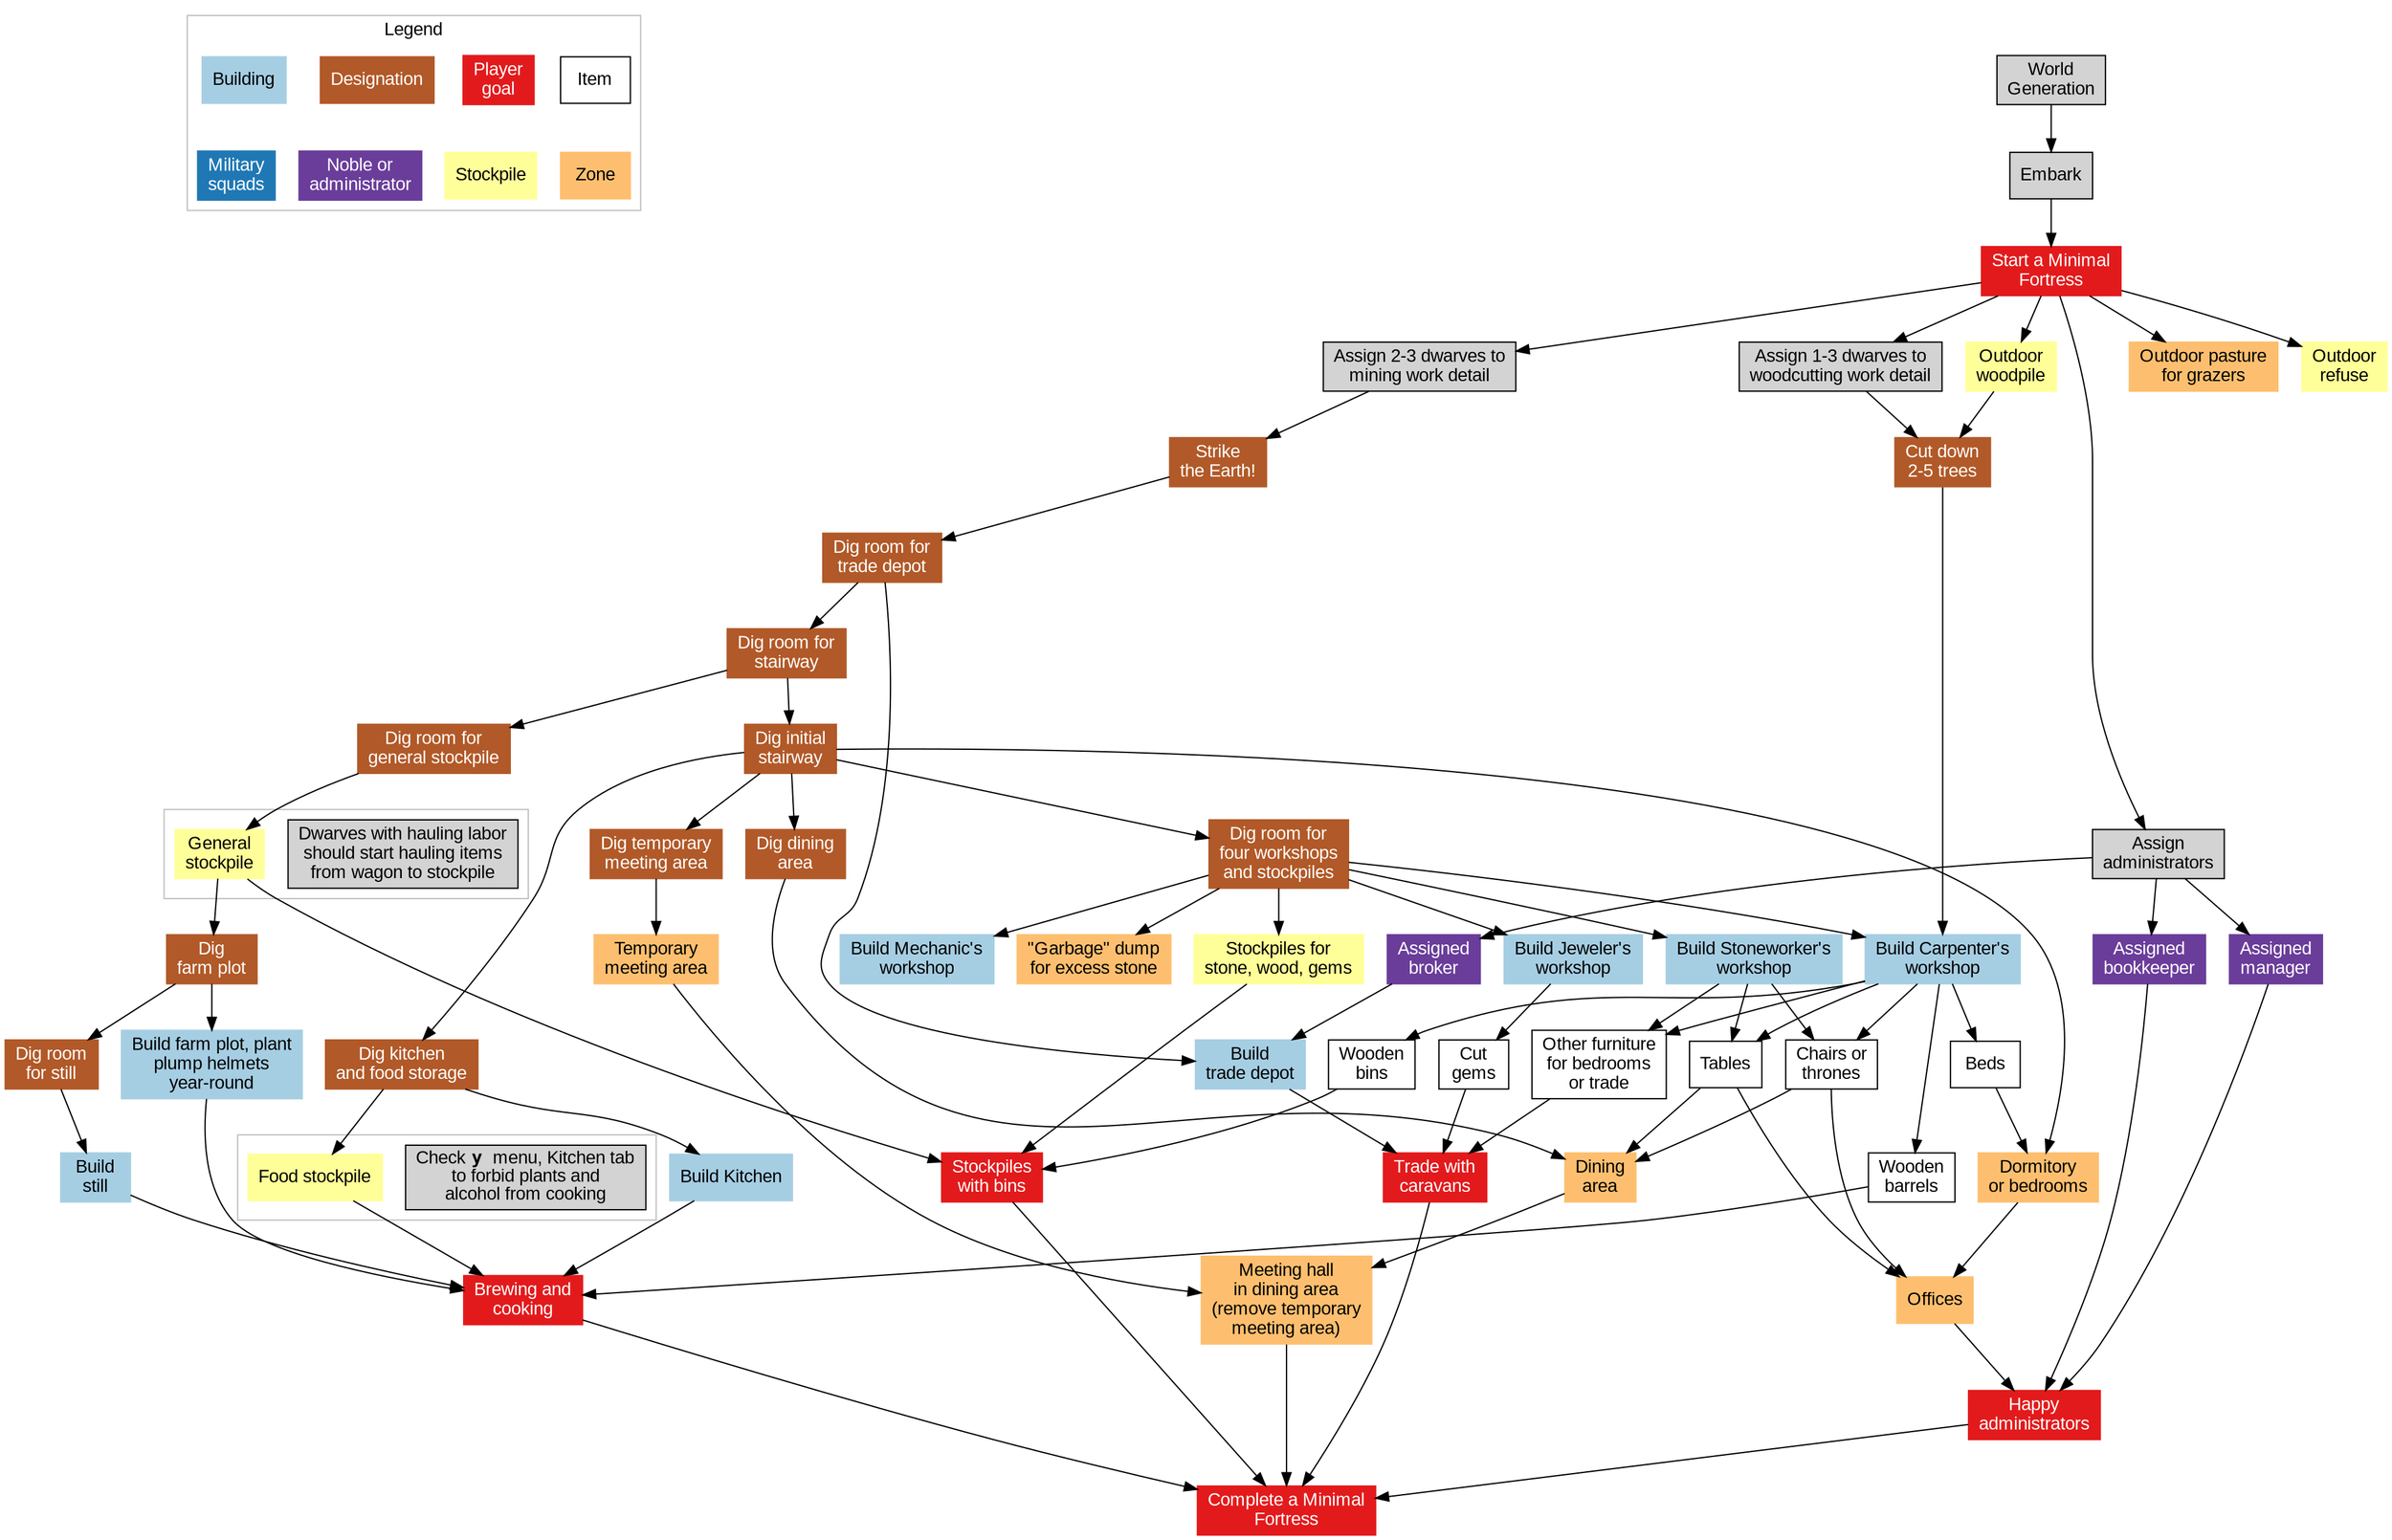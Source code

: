 digraph df_flowchart {
    rankdir=TB;
    node [fontname="Arial", colorscheme=paired12, shape=rect];
    edge [colorscheme=paired12, fontname="Arial"];

    // Items
    legend_item [label="Item", tooltip="Item"];
    barrel [label=<Wooden<br/>barrels>, URL="https://dwarffortresswiki.org/index.php/Quickstart_guide#Brewing", tooltip="Wooden barrels"];
    cut_gems [label=<Cut<br/>gems>, URL="https://dwarffortresswiki.org/index.php/Quickstart_guide#Producing_for_export", tooltip="Cut gems"]
    beds [label="Beds", tooltip="Beds"];
    seating [label=<Chairs or<br/>thrones>, tooltip="Chairs or thronss"];
    tables [label="Tables", tooltip="Tables"];
    other_furniture [label=<Other furniture<br/>for bedrooms<br/>or trade>, URL="https://dwarffortresswiki.org/index.php/Quickstart_guide#Furniture", tooltip="Other furniture for bedrooms or trade"];
    wooden_bins [label=<Wooden<br/>bins>, tooltip="Wooden bins"];

    // Notes
    node [style=filled];
    world_generation [label=<World<br/>Generation>, URL="https://dwarffortresswiki.org/index.php/Quickstart_guide#World_Generation", tooltip="World generation"];
    embark [label=Embark, URL="https://dwarffortresswiki.org/index.php/Quickstart_guide#Embark", tooltip="Embark"];
    assign_detail_mining [label=<Assign 2-3 dwarves to<br/>mining work detail>, URL="https://dwarffortresswiki.org/index.php/Quickstart_guide#Additional_miners", tooltip="Assign 2-3 dwarves to mining work detail"];
    assign_detail_woodcutting [label=<Assign 1-3 dwarves to<br/>woodcutting work detail>, URL="https://dwarffortresswiki.org/index.php/Quickstart_guide#Woodcutting", tooltip="Assign 1-3 dwarfs to woodcutting work detail"];
    assign_admins [label=<Assign<br/>administrators>, URL="https://dwarffortresswiki.org/index.php/Quickstart_guide#Nobles_and_Administrators", tooltip="Assign administrators"];
    note_general_stockpile [label=<Dwarves with hauling labor<br/>should start hauling items<br/>from wagon to stockpile>, tooltip="Dwarves with hauling labor should start hauling items from wagon to stockpile"];
    note_food_stockpile [label=<Check&nbsp;<font face="consolas"><b>y</b></font>&nbsp; menu, Kitchen tab<br/>to forbid plants and<br/>alcohol from cooking>, URL="https://dwarffortresswiki.org/index.php/Quickstart_guide#Dining_and_Food_Prep_Area", tooltip="Check y menu, Kitchen tab to forbid plants and alcohol from cooking"];

    // Player goal
    node [style=filled, color=6, fontcolor=white];
    legend_player_goal [label=<Player<br/>goal>, tooltip="Player goal"];
    brewing_and_cooking [label=<Brewing and<br/>cooking>, URL="https://dwarffortresswiki.org/index.php/Quickstart_guide#Brewing_and_Cooking", tooltip="Brewing and cooking"];
    a_minimal_fortress [label=<Start a Minimal<br/>Fortress>, URL="https://dwarffortresswiki.org/index.php/Quickstart_guide#A_Minimal_Fortress", tooltip="Start a Minimal Fortress"];
    trade [label=<Trade with<br/>caravans>, URL="https://dwarffortresswiki.org/index.php/Quickstart_guide#Trading", tooltip="Trade with caravans"];
    stockpiles_with_bins [label=<Stockpiles<br/>with bins>, URL="https://dwarffortresswiki.org/index.php/Quickstart_guide#Storage_Space", tooltip="Stockpiles with bins"]
    happy_administrators [label=<Happy<br/>administrators>, tooltip="Happy administrators"];
    finish_minimal_fortress [label=<Complete a Minimal<br/>Fortress>, URL="https://dwarffortresswiki.org/index.php/Quickstart_guide#Beyond_a_Minimal_Fortress", tooltip="Complete a Minimal Fortress"];

    // Designation
    node [style=filled, color=12, fontcolor=white];
    legend_designation [label=<Designation>, tooltip="Designattion"];
    strike_the_earth [label=<Strike<br/>the Earth!>, URL="https://dwarffortresswiki.org/index.php/Quickstart_guide#Strike_The_Earth.21", tooltip="Strike the Earth!"];
    initial_woodcutting [label=<Cut down<br/>2-5 trees>, URL="https://dwarffortresswiki.org/index.php/Quickstart_guide#Woodcutting", tooltip="Cut down 2-5 trees"];
    dig_trade_depot [label=<Dig room for<br/>trade depot>, URL="https://dwarffortresswiki.org/index.php/Quickstart_guide#Delving_Secure_Lodgings", tooltip="Dig room for trade depot"];
    dig_stairway_room [label=<Dig room for<br/>stairway>, URL="https://dwarffortresswiki.org/index.php/Quickstart_guide#Delving_Secure_Lodgings", tooltip="Dig room for stairway"];
    dig_general_stockpile [label=<Dig room for<br/>general stockpile>, URL="https://dwarffortresswiki.org/index.php/Quickstart_guide#Delving_Secure_Lodgings", tooltip="Dig room for general stockpile"];
    dig_stairway [label=<Dig initial<br/>stairway>, URL="https://dwarffortresswiki.org/index.php/Quickstart_guide#Stairways", tooltip="Dig initial stairway"]
    dig_temporary_meeting_area [label=<Dig temporary<br/>meeting area>, URL="https://dwarffortresswiki.org/index.php/Quickstart_guide#Temporary_Meeting_Area", tooltip="Dig temporary meeting area"];
    dig_first_farm_plot [label=<Dig<br/>farm plot>, URL="https://dwarffortresswiki.org/index.php/Quickstart_guide#Farming", tooltip="Dig farm plot"];
    dig_still [label=<Dig room<br/>for still>, URL="https://dwarffortresswiki.org/index.php/Quickstart_guide#Drinks", tooltip="Dig room for still"];
    dig_first_workshops [label=<Dig room for<br/>four workshops<br/>and stockpiles>, URL="https://dwarffortresswiki.org/index.php/Quickstart_guide#Workshops", tooltip="Dig room for four workshops and stockpiles"];
    dig_dining [label=<Dig dining<br/>area>, URL="https://dwarffortresswiki.org/index.php/Quickstart_guide#Dining_and_Food_Prep_Area", tooltip="Dig dining area"];
    dig_kitchen_food_storage [label=<Dig kitchen<br/>and food storage>, URL="https://dwarffortresswiki.org/index.php/Quickstart_guide#Dining_and_Food_Prep_Area", tooltip="Dig kitchen and food storage"];

    // Building
    node [style=filled, color=1, fontcolor=black];
    legend_building [label=<Building>, tooltip="Building"];
    trade_depot [label=<Build<br/>trade depot>, URL="https://dwarffortresswiki.org/index.php/Quickstart_guide#Trade_Depot", tooltip="Build trade depot"];
    first_farm_plot [label=<Build farm plot, plant<br/>plump helmets<br/>year-round>, URL="https://dwarffortresswiki.org/index.php/Quickstart_guide#Farming", tooltip="Build farm plot, plant plump helmets year-round"];
    still [label=<Build<br/>still>, URL="https://dwarffortresswiki.org/index.php/Quickstart_guide#Drinks", tooltip="Build still"]
    mechanic [label=<Build Mechanic's<br/>workshop>, URL="https://dwarffortresswiki.org/index.php/Quickstart_guide#Workshops", tooltip="Build Mechanic's workshop"];
    stoneworker [label=<Build Stoneworker's<br/>workshop>, URL="https://dwarffortresswiki.org/index.php/Quickstart_guide#Workshops", tooltip="Build Stoneworker's workshop"];
    carpenter [label=<Build Carpenter's<br/>workshop>, URL="https://dwarffortresswiki.org/index.php/Quickstart_guide#Workshops", tooltip="Build Carpenter's workshop"];
    jeweler [label=<Build Jeweler's<br/>workshop>, URL="https://dwarffortresswiki.org/index.php/Quickstart_guide#Workshops", tooltip="Build Jeweler's workshop"];
    kitchen [label="Build Kitchen", URL="https://dwarffortresswiki.org/index.php/Quickstart_guide#Dining_and_Food_Prep_Area", tooltip="Build Kitchen"];

    // Zone
    node [style=filled, color=7, fontcolor=black];
    legend_zone [label=<Zone>, tooltip="Zone"];
    outdoor_pasture [label=<Outdoor pasture<br/>for grazers>, URL="https://dwarffortresswiki.org/index.php/Quickstart_guide#Pasture", tooltip="Outdoor pasture for grazers"];
    temporary_meeting_area [label=<Temporary<br/>meeting area>, URL="https://dwarffortresswiki.org/index.php/Quickstart_guide#Temporary_Meeting_Area", tooltip="Temporary meeting area"];
    garbage_dump [label=<"Garbage" dump<br/>for excess stone>, URL="https://dwarffortresswiki.org/index.php/Quickstart_guide#.22Garbage.22_Dumping", tooltip="\"Garbage\" dump for excess stone"];
    dormitory_bedrooms [label=<Dormitory<br/>or bedrooms>, URL="https://dwarffortresswiki.org/index.php/Quickstart_guide#Bedrooms", tooltip="Dormitory or bedrooms"];
    offices [label="Offices", URL="https://dwarffortresswiki.org/index.php/Quickstart_guide#Offices_.28Studies.29", tooltip="Offices"];
    dining [label=<Dining<br/>area>, URL="https://dwarffortresswiki.org/index.php/Quickstart_guide#Dining_and_Food_Prep_Area", tooltip="Dining area"];
    meeting_hall [label=<Meeting hall<br/>in dining area<br/>(remove temporary<br/>meeting area)>, URL="https://dwarffortresswiki.org/index.php/Quickstart_guide#Meeting_Hall", tooltip="Meeting hall in dining area (remove temporary meeting area)"];

    // Stockpile
    node [style=filled, color=11, fontcolor=black];
    legend_stockpile [label=<Stockpile>, tooltip="Stockpile"];
    outdoor_woodpile [label=<Outdoor<br/>woodpile>, URL="https://dwarffortresswiki.org/index.php/Quickstart_guide#Building_material", tooltip="Outdoor woodpile"];
    refuse_pile [label=<Outdoor<br/>refuse>, URL="https://dwarffortresswiki.org/index.php/Quickstart_guide#Refuse", tooltip="Outdoor refuse"];
    subgraph cluster_general_stockpile {
        color=grey;
        general_stockpile [label=<General<br/>stockpile>, URL="https://dwarffortresswiki.org/index.php/Quickstart_guide#Stockpiles", tooltip="General stockpile"];
        note_general_stockpile;
    }
    subgraph cluster_food_stockpile {
        color=grey;
        food_stockpile [label=<Food stockpile>, URL="https://dwarffortresswiki.org/index.php/Quickstart_guide#Dining_and_Food_Prep_Area", tooltip="Food stockpile"];
        note_food_stockpile;
    }
    workshop_stockpiles [label=<Stockpiles for<br/>stone, wood, gems>, URL="https://dwarffortresswiki.org/index.php/Quickstart_guide#Workshops", tooltip="Stockpiles for stone, wood, gems"];

    // Noble/administrator
    node [style=filled, color=10, fontcolor=white];
    legend_noble_admin [label=<Noble or<br/>administrator>, tooltip="Noble or administrator"];
    assigned_bookkeeper [label=<Assigned<br/>bookkeeper>, URL="https://dwarffortresswiki.org/index.php/Quickstart_guide#Bookkeeper", tooltip="Assigned bookkeeper"];
    assigned_broker [label=<Assigned<br/>broker>, URL="https://dwarffortresswiki.org/index.php/Quickstart_guide#Manager_.26_Broker", tooltip="Assigned broker"];
    assigned_manager [label=<Assigned<br/>manager>, URL="https://dwarffortresswiki.org/index.php/Quickstart_guide#Manager_.26_Broker", tooltip="Assigned manager"];

    // Squad
    node [style=filled, color=2, fontcolor=white];
    legend_squad [label=<Military<br/>squads>, tooltip="Military squads"];

    // Legend
    subgraph cluster_legend {
        label=<<font face="arial">Legend</font>>;
        // style=invis;
        // color=white;
        color=grey;
        {rank=same; legend_item; legend_player_goal; legend_designation; legend_building;}
        legend_item -> legend_zone [style=invis];
        {rank=same; legend_zone; legend_stockpile; legend_noble_admin; legend_squad;}
    }

    // Dependency ordering
    world_generation -> embark -> a_minimal_fortress -> { assign_detail_mining assign_detail_woodcutting assign_admins outdoor_pasture outdoor_woodpile refuse_pile};
    assign_detail_mining -> strike_the_earth;
    { outdoor_woodpile assign_detail_woodcutting } -> initial_woodcutting;
    assign_admins -> { assigned_bookkeeper assigned_broker assigned_manager };
    strike_the_earth -> dig_trade_depot -> dig_stairway_room -> { dig_general_stockpile dig_stairway };
    { dig_trade_depot assigned_broker } -> trade_depot;
    dig_general_stockpile -> general_stockpile;
    dig_stairway -> dig_temporary_meeting_area -> temporary_meeting_area;
    general_stockpile -> dig_first_farm_plot -> first_farm_plot;
    dig_first_farm_plot -> dig_still -> still;
    dig_stairway -> dig_first_workshops -> { garbage_dump mechanic stoneworker carpenter jeweler workshop_stockpiles };
    initial_woodcutting -> { carpenter } -> { barrel beds };
    { still barrel first_farm_plot kitchen food_stockpile } -> brewing_and_cooking;
    jeweler -> cut_gems;
    { trade_depot cut_gems other_furniture } -> trade;
    { dig_stairway beds } -> dormitory_bedrooms;
    { carpenter stoneworker } -> { tables seating other_furniture };
    { dormitory_bedrooms seating tables } -> offices;
    {assigned_manager assigned_bookkeeper offices } -> happy_administrators;
    dig_stairway -> { dig_dining dig_kitchen_food_storage };
    { seating tables dig_dining } -> dining;
    dig_kitchen_food_storage -> { kitchen food_stockpile };
    { temporary_meeting_area dining } -> meeting_hall;
    carpenter -> wooden_bins;
    { wooden_bins workshop_stockpiles general_stockpile } -> stockpiles_with_bins;
    { meeting_hall brewing_and_cooking stockpiles_with_bins trade happy_administrators } -> finish_minimal_fortress;
}